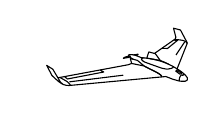 
\definecolor{cFFFFFF}{RGB}{255,255,255}

\def \globalscale {.550000}
\begin{tikzpicture}[y=0.80pt, x=0.80pt, yscale=-\globalscale, xscale=\globalscale, inner sep=0pt, outer sep=0pt]
  \path[fill=cFFFFFF,line join=round,line width=0.4pt] (11.333,40.692) -- (9.528,40.869) -- (5.426,33.941) -- (0.318,30.846) -- (4.614,39.05) -- (9.825,43.835) .. controls (14.882,48.234) and (18.971,47.292) .. (18.971,47.292) -- (19.703,47.219) -- (98.177,39.952) -- (103.955,42.21) -- (109.315,43.7) .. controls (110.205,43.874) and (112.759,43.912) .. (113.92,43.835) .. controls (115.081,43.758) and (116.622,42.793) .. (115.867,41.09) .. controls (115.113,39.388) and (113.03,37.759) .. (113.03,37.759) .. controls (113.03,37.759) and (110.636,35.532) .. (107.337,33.713) -- (115.52,13.14) .. controls (115.52,13.14) and (115.849,12.501) .. (115.471,11.804) -- (110.141,1.733) -- (104.426,0.282) -- (106.245,7.229) .. controls (106.245,7.229) and (106.381,8.757) .. (105.781,9.164) -- (88.786,21.003) -- (84.231,19.781) -- (82.451,24.851) -- (78.052,24.515) -- (74.135,22.903) -- (74.042,22.867) .. controls (74.365,22.831) and (75.535,21.559) .. (75.535,21.559) .. controls (75.535,21.559) and (74.109,21.977) .. (71.584,22.209) .. controls (71.584,22.209) and (69.353,21.703) .. (67.669,22.148) -- (67.36,22.632) -- (67.972,23.277) .. controls (67.972,23.277) and (64.296,23.494) .. (63.161,25.146) .. controls (63.161,25.146) and (63.902,24.765) .. (67.295,24.346) -- (68.404,23.91) .. controls (70.349,25.117) and (71.391,25.791) .. (71.391,25.791) -- (68.932,25.157) -- (70.065,29.212) -- (67.163,30.334) -- (11.333,40.692) -- cycle;
  \path[draw=black,line join=round,even odd rule,line width=0.4pt] (9.574,40.907) -- (11.343,40.711) -- (67.15,30.328) -- (70.13,29.264) -- (68.969,25.142) -- (74.877,26.761) -- (80.424,31.353) -- (70.123,29.277);
  \path[draw=black,line join=round,line width=0.4pt] (93.709,26.88) -- (89.529,21.23) -- (84.228,19.779) -- (82.541,24.862) -- (93.706,26.855) .. controls (93.706,26.855) and (96.851,27.987) .. (100.463,29.844);
  \path[draw=black,line join=round,line width=0.4pt] (107.357,33.756) .. controls (107.357,33.756) and (96.766,25.603) .. (78.113,24.519) -- (74.271,22.959) .. controls (74.271,22.959) and (70.885,21.495) .. (67.686,22.166) -- (67.424,22.621) -- (68.024,23.268);
  \path[draw=black,line join=round,line width=0.4pt] (71.436,25.815) .. controls (71.436,25.815) and (70.394,25.141) .. (68.434,23.955);
  \path[draw=black,line join=round,line width=0.4pt] (75.58,21.583) .. controls (75.58,21.583) and (74.41,22.855) .. (74.049,22.868);
  \path[draw=black,line join=round,line width=0.4pt] (75.563,21.554) .. controls (75.563,21.554) and (75.04,21.828) .. (71.505,22.163);
  \path[draw=black,line join=round,line width=0.4pt] (68.947,23.267) -- (68.908,23.719) -- (67.36,24.39) .. controls (67.36,24.39) and (63.929,24.777) .. (63.348,25.125) .. controls (62.768,25.473) and (63.89,23.383) .. (68.947,23.267) -- cycle;
  \path[draw=black,line join=round,line width=0.4pt] (13.23,46.171) .. controls (13.23,46.171) and (11.04,45.423) .. (4.654,39.115) -- (0.32,30.834) -- (5.377,33.981) .. controls (5.366,34.099) and (9.469,40.833) .. (11.584,44.497) .. controls (13.7,48.16) and (19.762,47.257) .. (19.762,47.257) -- (98.236,39.99) -- (104.014,42.247) -- (109.373,43.737) .. controls (110.264,43.911) and (112.818,43.95) .. (113.979,43.873) .. controls (115.14,43.795) and (116.68,42.831) .. (115.926,41.128) .. controls (115.171,39.425) and (113.089,37.797) .. (113.089,37.797) .. controls (113.089,37.797) and (110.694,35.569) .. (107.395,33.751) -- (115.578,13.177) .. controls (115.578,13.177) and (115.907,12.539) .. (115.53,11.842) -- (110.199,1.771) -- (104.485,0.32) -- (106.304,7.266) .. controls (106.304,7.266) and (106.439,8.795) .. (105.839,9.201) -- (88.844,21.041);
  \path[draw=black,line join=round,line width=0.4pt] (113.032,37.745) -- (112.645,37.977) -- (113.109,38.403) .. controls (113.109,38.403) and (113.631,38.784) .. (111.89,38.977) -- (111.136,38.519) .. controls (111.136,38.519) and (108.671,40.546) .. (109.174,43.642);
  \path[draw=black,line join=round,line width=0.4pt] (111.458,36.933) .. controls (111.458,36.933) and (110.736,37.939) .. (109.755,38.119) -- (106.35,35.565) .. controls (106.35,35.565) and (107.047,34.688) .. (108.104,34.378) -- (111.458,36.933) -- cycle;
  \path[draw=black,line join=round,line width=0.4pt] (111.443,36.971) -- (108.071,35.907) -- (108.076,34.422);
  \path[draw=black,line join=round,line width=0.4pt] (108.047,35.921) -- (107.438,36.349);
  \path[draw=black,line join=round,line width=0.4pt] (104.46,31.963) -- (103.944,32.724) .. controls (103.944,32.724) and (101.474,34.069) .. (99.204,33.966) .. controls (96.933,33.862) and (93.631,32.727) .. (93.631,32.727) .. controls (93.631,32.727) and (81.196,28.29) .. (80.731,28.084) .. controls (80.731,28.084) and (79.138,27.522) .. (78.261,26.078) .. controls (78.261,26.078) and (77.661,24.82) .. (79.383,24.704) -- (80.525,24.704);
  \path[draw=black,line join=round,line width=0.4pt] (104.616,10.073) -- (107.748,10.291) -- (99.493,16.973) -- (95.038,16.721);
  \path[draw=black,line join=round,line width=0.4pt] (44.166,34.623) -- (47.211,36.274) -- (17.387,42.001) -- (14.961,40.034);
  \path[draw=black,line join=round,line width=0.4pt] (94.45,40.267) .. controls (94.45,40.267) and (94.992,40.035) .. (94.888,39.854) .. controls (94.785,39.674) and (94.785,38.538) .. (88.593,35.494) .. controls (82.401,32.45) and (80.492,31.418) .. (80.492,31.418) -- (80.396,31.355);
  \path[draw=black,line join=round,line width=0.4pt] (94.427,40.335) .. controls (94.427,40.335) and (94.801,40.052) .. (94.804,39.844) .. controls (94.806,39.675) and (94.701,38.528) .. (88.509,35.484) .. controls (82.317,32.439) and (80.408,31.407) .. (80.408,31.407) -- (80.311,31.345);
  \path[draw=black,line join=round,line width=0.4pt] (115.855,12.75) -- (115.7,12.699);
  \path[draw=black,line join=round,line width=0.4pt] (105.422,9.483) .. controls (105.422,9.483) and (111.775,9.995) .. (112.975,10.549) .. controls (114.175,11.104) and (114.832,11.685) .. (114.832,11.685) -- (115.426,12.304) .. controls (115.426,12.304) and (115.632,12.484) .. (115.632,12.807);
  \path[draw=black,line join=round,line width=0.4pt] (19.863,47.142) .. controls (19.863,47.142) and (18.78,45.285) .. (17.077,44.124) .. controls (15.374,42.963) and (11.35,40.873) .. (11.35,40.873) -- (11.137,40.762);
  \path[draw=black,line join=round,line width=0.4pt] (113.571,11.642) -- (106.554,22.271);
  \path[draw=black,line join=round,line width=0.4pt] (18.939,44.355) -- (63.211,38.886);
\end{tikzpicture}
